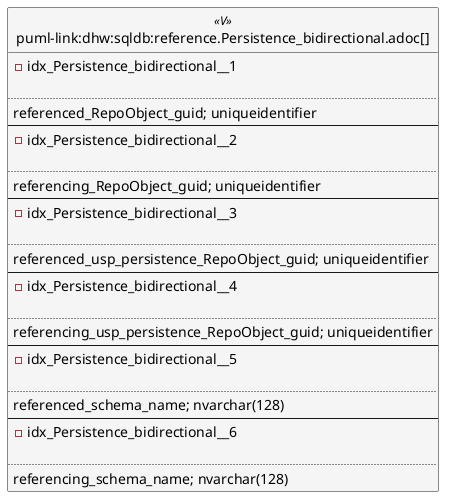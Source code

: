 @startuml
left to right direction
'top to bottom direction
hide circle
'avoide "." issues:
set namespaceSeparator none


skinparam class {
  BackgroundColor White
  BackgroundColor<<FN>> Yellow
  BackgroundColor<<FS>> Yellow
  BackgroundColor<<FT>> LightGray
  BackgroundColor<<IF>> Yellow
  BackgroundColor<<IS>> Yellow
  BackgroundColor<<P>> Aqua
  BackgroundColor<<PC>> Aqua
  BackgroundColor<<SN>> Yellow
  BackgroundColor<<SO>> SlateBlue
  BackgroundColor<<TF>> LightGray
  BackgroundColor<<TR>> Tomato
  BackgroundColor<<U>> White
  BackgroundColor<<V>> WhiteSmoke
  BackgroundColor<<X>> Aqua
  BackgroundColor<<external>> AliceBlue
}


entity "puml-link:dhw:sqldb:reference.Persistence_bidirectional.adoc[]" as reference.Persistence_bidirectional << V >> {
- idx_Persistence_bidirectional__1

..
referenced_RepoObject_guid; uniqueidentifier
--
- idx_Persistence_bidirectional__2

..
referencing_RepoObject_guid; uniqueidentifier
--
- idx_Persistence_bidirectional__3

..
referenced_usp_persistence_RepoObject_guid; uniqueidentifier
--
- idx_Persistence_bidirectional__4

..
referencing_usp_persistence_RepoObject_guid; uniqueidentifier
--
- idx_Persistence_bidirectional__5

..
referenced_schema_name; nvarchar(128)
--
- idx_Persistence_bidirectional__6

..
referencing_schema_name; nvarchar(128)
}


@enduml

